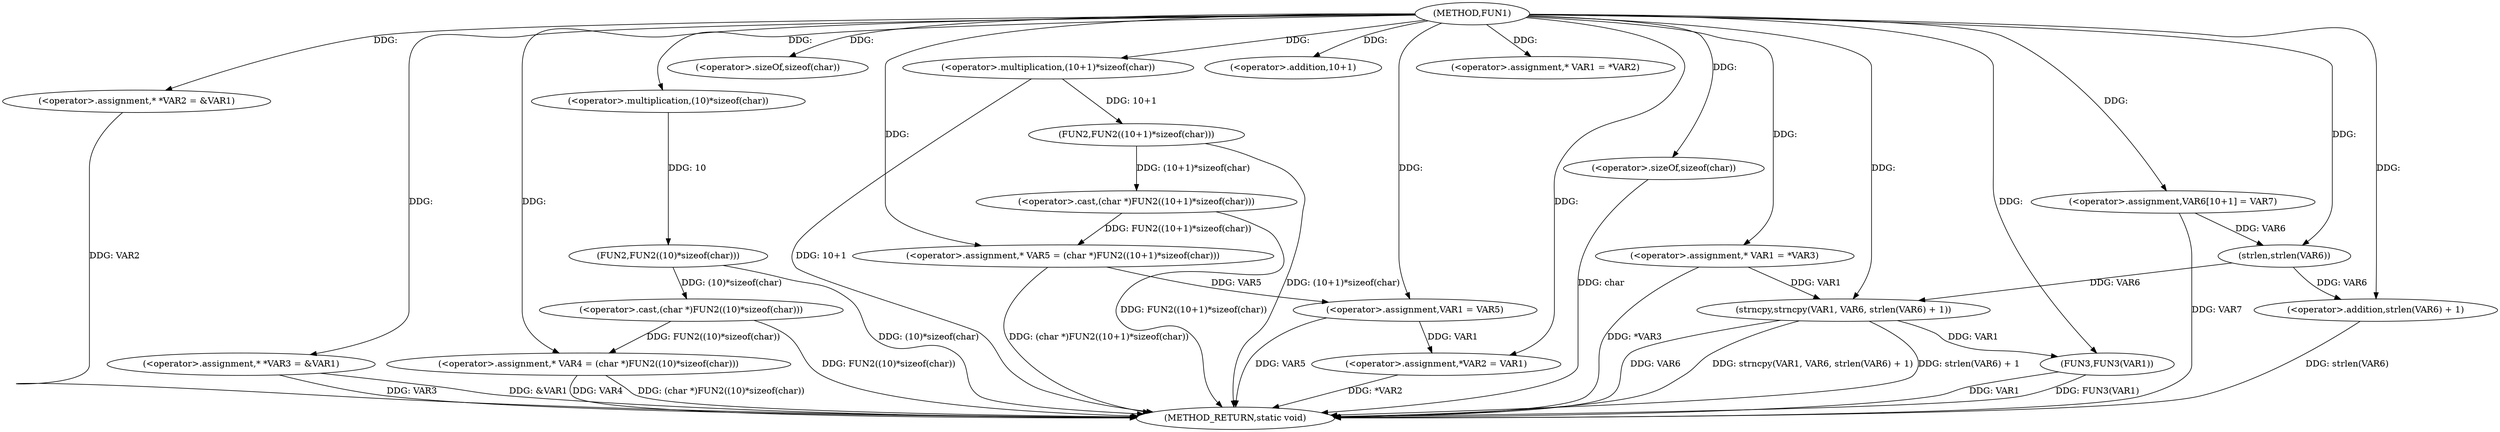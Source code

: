digraph FUN1 {  
"1000100" [label = "(METHOD,FUN1)" ]
"1000168" [label = "(METHOD_RETURN,static void)" ]
"1000104" [label = "(<operator>.assignment,* *VAR2 = &VAR1)" ]
"1000109" [label = "(<operator>.assignment,* *VAR3 = &VAR1)" ]
"1000114" [label = "(<operator>.assignment,* VAR4 = (char *)FUN2((10)*sizeof(char)))" ]
"1000116" [label = "(<operator>.cast,(char *)FUN2((10)*sizeof(char)))" ]
"1000118" [label = "(FUN2,FUN2((10)*sizeof(char)))" ]
"1000119" [label = "(<operator>.multiplication,(10)*sizeof(char))" ]
"1000121" [label = "(<operator>.sizeOf,sizeof(char))" ]
"1000124" [label = "(<operator>.assignment,* VAR5 = (char *)FUN2((10+1)*sizeof(char)))" ]
"1000126" [label = "(<operator>.cast,(char *)FUN2((10+1)*sizeof(char)))" ]
"1000128" [label = "(FUN2,FUN2((10+1)*sizeof(char)))" ]
"1000129" [label = "(<operator>.multiplication,(10+1)*sizeof(char))" ]
"1000130" [label = "(<operator>.addition,10+1)" ]
"1000133" [label = "(<operator>.sizeOf,sizeof(char))" ]
"1000137" [label = "(<operator>.assignment,* VAR1 = *VAR2)" ]
"1000141" [label = "(<operator>.assignment,VAR1 = VAR5)" ]
"1000144" [label = "(<operator>.assignment,*VAR2 = VAR1)" ]
"1000150" [label = "(<operator>.assignment,* VAR1 = *VAR3)" ]
"1000156" [label = "(<operator>.assignment,VAR6[10+1] = VAR7)" ]
"1000159" [label = "(strncpy,strncpy(VAR1, VAR6, strlen(VAR6) + 1))" ]
"1000162" [label = "(<operator>.addition,strlen(VAR6) + 1)" ]
"1000163" [label = "(strlen,strlen(VAR6))" ]
"1000166" [label = "(FUN3,FUN3(VAR1))" ]
  "1000159" -> "1000168"  [ label = "DDG: strncpy(VAR1, VAR6, strlen(VAR6) + 1)"] 
  "1000104" -> "1000168"  [ label = "DDG: VAR2"] 
  "1000114" -> "1000168"  [ label = "DDG: VAR4"] 
  "1000116" -> "1000168"  [ label = "DDG: FUN2((10)*sizeof(char))"] 
  "1000109" -> "1000168"  [ label = "DDG: VAR3"] 
  "1000118" -> "1000168"  [ label = "DDG: (10)*sizeof(char)"] 
  "1000129" -> "1000168"  [ label = "DDG: 10+1"] 
  "1000124" -> "1000168"  [ label = "DDG: (char *)FUN2((10+1)*sizeof(char))"] 
  "1000166" -> "1000168"  [ label = "DDG: FUN3(VAR1)"] 
  "1000150" -> "1000168"  [ label = "DDG: *VAR3"] 
  "1000128" -> "1000168"  [ label = "DDG: (10+1)*sizeof(char)"] 
  "1000156" -> "1000168"  [ label = "DDG: VAR7"] 
  "1000166" -> "1000168"  [ label = "DDG: VAR1"] 
  "1000133" -> "1000168"  [ label = "DDG: char"] 
  "1000141" -> "1000168"  [ label = "DDG: VAR5"] 
  "1000144" -> "1000168"  [ label = "DDG: *VAR2"] 
  "1000126" -> "1000168"  [ label = "DDG: FUN2((10+1)*sizeof(char))"] 
  "1000162" -> "1000168"  [ label = "DDG: strlen(VAR6)"] 
  "1000159" -> "1000168"  [ label = "DDG: strlen(VAR6) + 1"] 
  "1000114" -> "1000168"  [ label = "DDG: (char *)FUN2((10)*sizeof(char))"] 
  "1000109" -> "1000168"  [ label = "DDG: &VAR1"] 
  "1000159" -> "1000168"  [ label = "DDG: VAR6"] 
  "1000100" -> "1000104"  [ label = "DDG: "] 
  "1000100" -> "1000109"  [ label = "DDG: "] 
  "1000116" -> "1000114"  [ label = "DDG: FUN2((10)*sizeof(char))"] 
  "1000100" -> "1000114"  [ label = "DDG: "] 
  "1000118" -> "1000116"  [ label = "DDG: (10)*sizeof(char)"] 
  "1000119" -> "1000118"  [ label = "DDG: 10"] 
  "1000100" -> "1000119"  [ label = "DDG: "] 
  "1000100" -> "1000121"  [ label = "DDG: "] 
  "1000126" -> "1000124"  [ label = "DDG: FUN2((10+1)*sizeof(char))"] 
  "1000100" -> "1000124"  [ label = "DDG: "] 
  "1000128" -> "1000126"  [ label = "DDG: (10+1)*sizeof(char)"] 
  "1000129" -> "1000128"  [ label = "DDG: 10+1"] 
  "1000100" -> "1000129"  [ label = "DDG: "] 
  "1000100" -> "1000130"  [ label = "DDG: "] 
  "1000100" -> "1000133"  [ label = "DDG: "] 
  "1000100" -> "1000137"  [ label = "DDG: "] 
  "1000124" -> "1000141"  [ label = "DDG: VAR5"] 
  "1000100" -> "1000141"  [ label = "DDG: "] 
  "1000141" -> "1000144"  [ label = "DDG: VAR1"] 
  "1000100" -> "1000144"  [ label = "DDG: "] 
  "1000100" -> "1000150"  [ label = "DDG: "] 
  "1000100" -> "1000156"  [ label = "DDG: "] 
  "1000150" -> "1000159"  [ label = "DDG: VAR1"] 
  "1000100" -> "1000159"  [ label = "DDG: "] 
  "1000163" -> "1000159"  [ label = "DDG: VAR6"] 
  "1000163" -> "1000162"  [ label = "DDG: VAR6"] 
  "1000156" -> "1000163"  [ label = "DDG: VAR6"] 
  "1000100" -> "1000163"  [ label = "DDG: "] 
  "1000100" -> "1000162"  [ label = "DDG: "] 
  "1000159" -> "1000166"  [ label = "DDG: VAR1"] 
  "1000100" -> "1000166"  [ label = "DDG: "] 
}

